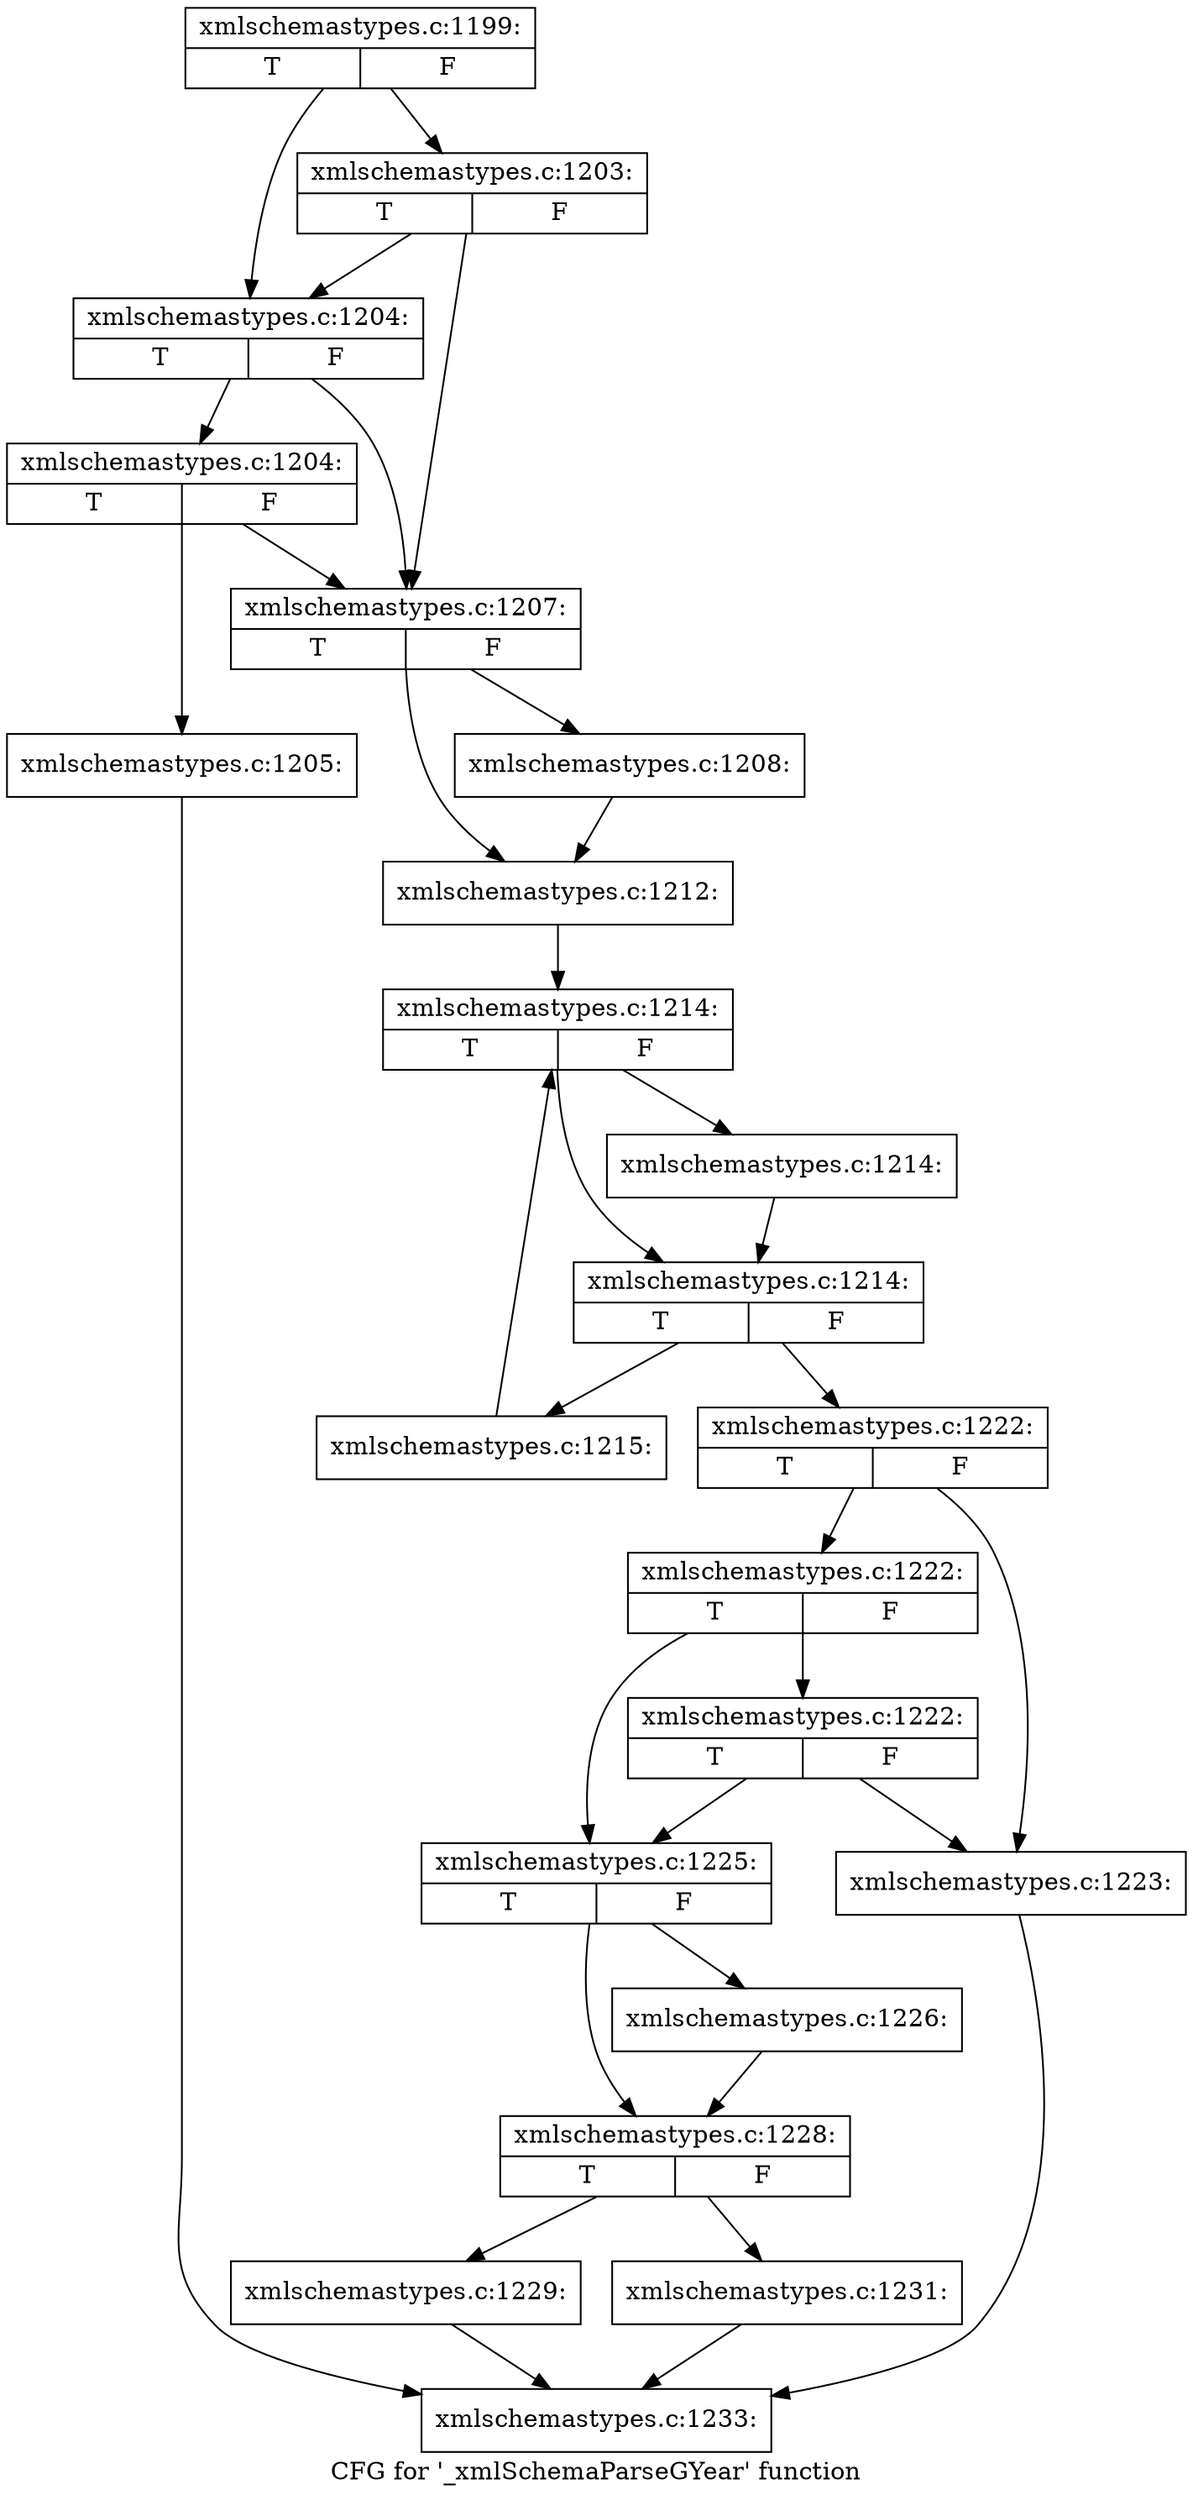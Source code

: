 digraph "CFG for '_xmlSchemaParseGYear' function" {
	label="CFG for '_xmlSchemaParseGYear' function";

	Node0x58fe2f0 [shape=record,label="{xmlschemastypes.c:1199:|{<s0>T|<s1>F}}"];
	Node0x58fe2f0 -> Node0x58ffb90;
	Node0x58fe2f0 -> Node0x58ffc10;
	Node0x58ffc10 [shape=record,label="{xmlschemastypes.c:1203:|{<s0>T|<s1>F}}"];
	Node0x58ffc10 -> Node0x58ffb90;
	Node0x58ffc10 -> Node0x58ffac0;
	Node0x58ffb90 [shape=record,label="{xmlschemastypes.c:1204:|{<s0>T|<s1>F}}"];
	Node0x58ffb90 -> Node0x58ffb10;
	Node0x58ffb90 -> Node0x58ffac0;
	Node0x58ffb10 [shape=record,label="{xmlschemastypes.c:1204:|{<s0>T|<s1>F}}"];
	Node0x58ffb10 -> Node0x58ffa70;
	Node0x58ffb10 -> Node0x58ffac0;
	Node0x58ffa70 [shape=record,label="{xmlschemastypes.c:1205:}"];
	Node0x58ffa70 -> Node0x58ee830;
	Node0x58ffac0 [shape=record,label="{xmlschemastypes.c:1207:|{<s0>T|<s1>F}}"];
	Node0x58ffac0 -> Node0x5900ac0;
	Node0x58ffac0 -> Node0x5900b10;
	Node0x5900ac0 [shape=record,label="{xmlschemastypes.c:1208:}"];
	Node0x5900ac0 -> Node0x5900b10;
	Node0x5900b10 [shape=record,label="{xmlschemastypes.c:1212:}"];
	Node0x5900b10 -> Node0x5901430;
	Node0x5901430 [shape=record,label="{xmlschemastypes.c:1214:|{<s0>T|<s1>F}}"];
	Node0x5901430 -> Node0x5901720;
	Node0x5901430 -> Node0x59016d0;
	Node0x5901720 [shape=record,label="{xmlschemastypes.c:1214:}"];
	Node0x5901720 -> Node0x59016d0;
	Node0x59016d0 [shape=record,label="{xmlschemastypes.c:1214:|{<s0>T|<s1>F}}"];
	Node0x59016d0 -> Node0x5901d60;
	Node0x59016d0 -> Node0x5901650;
	Node0x5901d60 [shape=record,label="{xmlschemastypes.c:1215:}"];
	Node0x5901d60 -> Node0x5901430;
	Node0x5901650 [shape=record,label="{xmlschemastypes.c:1222:|{<s0>T|<s1>F}}"];
	Node0x5901650 -> Node0x5902b60;
	Node0x5901650 -> Node0x5902c00;
	Node0x5902c00 [shape=record,label="{xmlschemastypes.c:1222:|{<s0>T|<s1>F}}"];
	Node0x5902c00 -> Node0x5902ee0;
	Node0x5902c00 -> Node0x5902bb0;
	Node0x5902ee0 [shape=record,label="{xmlschemastypes.c:1222:|{<s0>T|<s1>F}}"];
	Node0x5902ee0 -> Node0x5902b60;
	Node0x5902ee0 -> Node0x5902bb0;
	Node0x5902b60 [shape=record,label="{xmlschemastypes.c:1223:}"];
	Node0x5902b60 -> Node0x58ee830;
	Node0x5902bb0 [shape=record,label="{xmlschemastypes.c:1225:|{<s0>T|<s1>F}}"];
	Node0x5902bb0 -> Node0x5903630;
	Node0x5902bb0 -> Node0x5903680;
	Node0x5903630 [shape=record,label="{xmlschemastypes.c:1226:}"];
	Node0x5903630 -> Node0x5903680;
	Node0x5903680 [shape=record,label="{xmlschemastypes.c:1228:|{<s0>T|<s1>F}}"];
	Node0x5903680 -> Node0x5903e40;
	Node0x5903680 -> Node0x5903df0;
	Node0x5903df0 [shape=record,label="{xmlschemastypes.c:1229:}"];
	Node0x5903df0 -> Node0x58ee830;
	Node0x5903e40 [shape=record,label="{xmlschemastypes.c:1231:}"];
	Node0x5903e40 -> Node0x58ee830;
	Node0x58ee830 [shape=record,label="{xmlschemastypes.c:1233:}"];
}
